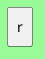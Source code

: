 {
  "sha1": "3y93vqbxr7pnmluy1ufuvybbii5tjxf",
  "insertion": {
    "when": "2024-05-30T20:48:20.386Z",
    "url": "https://forum.plantuml.net/11657/test-open-discussion-about-transparency-comparison-between",
    "user": "plantuml@gmail.com"
  }
}
@startuml
<style>
document {
  BackgroundColor palegreen
  'Margin 10
}
</style>
rectangle r
'rectangle r1
@enduml
